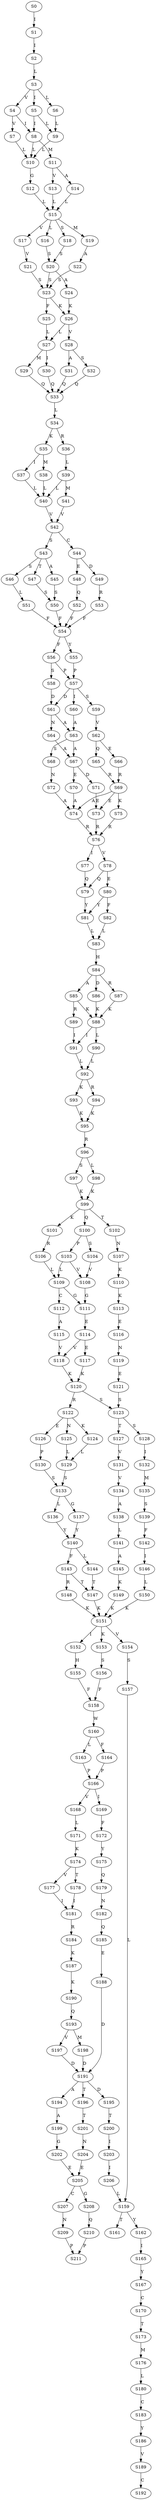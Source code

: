strict digraph  {
	S0 -> S1 [ label = I ];
	S1 -> S2 [ label = I ];
	S2 -> S3 [ label = L ];
	S3 -> S4 [ label = V ];
	S3 -> S5 [ label = I ];
	S3 -> S6 [ label = L ];
	S4 -> S7 [ label = V ];
	S4 -> S8 [ label = I ];
	S5 -> S9 [ label = L ];
	S5 -> S8 [ label = I ];
	S6 -> S9 [ label = L ];
	S7 -> S10 [ label = L ];
	S8 -> S11 [ label = M ];
	S8 -> S10 [ label = L ];
	S9 -> S10 [ label = L ];
	S10 -> S12 [ label = G ];
	S11 -> S13 [ label = V ];
	S11 -> S14 [ label = A ];
	S12 -> S15 [ label = L ];
	S13 -> S15 [ label = L ];
	S14 -> S15 [ label = L ];
	S15 -> S16 [ label = L ];
	S15 -> S17 [ label = V ];
	S15 -> S18 [ label = S ];
	S15 -> S19 [ label = M ];
	S16 -> S20 [ label = S ];
	S17 -> S21 [ label = V ];
	S18 -> S20 [ label = S ];
	S19 -> S22 [ label = A ];
	S20 -> S23 [ label = S ];
	S20 -> S24 [ label = A ];
	S21 -> S23 [ label = S ];
	S22 -> S23 [ label = S ];
	S23 -> S25 [ label = F ];
	S23 -> S26 [ label = K ];
	S24 -> S26 [ label = K ];
	S25 -> S27 [ label = L ];
	S26 -> S28 [ label = V ];
	S26 -> S27 [ label = L ];
	S27 -> S29 [ label = M ];
	S27 -> S30 [ label = I ];
	S28 -> S31 [ label = A ];
	S28 -> S32 [ label = S ];
	S29 -> S33 [ label = Q ];
	S30 -> S33 [ label = Q ];
	S31 -> S33 [ label = Q ];
	S32 -> S33 [ label = Q ];
	S33 -> S34 [ label = L ];
	S34 -> S35 [ label = K ];
	S34 -> S36 [ label = R ];
	S35 -> S37 [ label = I ];
	S35 -> S38 [ label = M ];
	S36 -> S39 [ label = L ];
	S37 -> S40 [ label = L ];
	S38 -> S40 [ label = L ];
	S39 -> S40 [ label = L ];
	S39 -> S41 [ label = M ];
	S40 -> S42 [ label = V ];
	S41 -> S42 [ label = V ];
	S42 -> S43 [ label = S ];
	S42 -> S44 [ label = C ];
	S43 -> S45 [ label = A ];
	S43 -> S46 [ label = S ];
	S43 -> S47 [ label = T ];
	S44 -> S48 [ label = E ];
	S44 -> S49 [ label = D ];
	S45 -> S50 [ label = S ];
	S46 -> S51 [ label = L ];
	S47 -> S50 [ label = S ];
	S48 -> S52 [ label = Q ];
	S49 -> S53 [ label = R ];
	S50 -> S54 [ label = F ];
	S51 -> S54 [ label = F ];
	S52 -> S54 [ label = F ];
	S53 -> S54 [ label = F ];
	S54 -> S55 [ label = Y ];
	S54 -> S56 [ label = F ];
	S55 -> S57 [ label = P ];
	S56 -> S57 [ label = P ];
	S56 -> S58 [ label = S ];
	S57 -> S59 [ label = S ];
	S57 -> S60 [ label = I ];
	S57 -> S61 [ label = D ];
	S58 -> S61 [ label = D ];
	S59 -> S62 [ label = V ];
	S60 -> S63 [ label = A ];
	S61 -> S64 [ label = N ];
	S61 -> S63 [ label = A ];
	S62 -> S65 [ label = Q ];
	S62 -> S66 [ label = E ];
	S63 -> S67 [ label = A ];
	S63 -> S68 [ label = S ];
	S64 -> S67 [ label = A ];
	S65 -> S69 [ label = R ];
	S66 -> S69 [ label = R ];
	S67 -> S70 [ label = E ];
	S67 -> S71 [ label = D ];
	S68 -> S72 [ label = N ];
	S69 -> S73 [ label = E ];
	S69 -> S74 [ label = A ];
	S69 -> S75 [ label = K ];
	S70 -> S74 [ label = A ];
	S71 -> S73 [ label = E ];
	S72 -> S74 [ label = A ];
	S73 -> S76 [ label = R ];
	S74 -> S76 [ label = R ];
	S75 -> S76 [ label = R ];
	S76 -> S77 [ label = I ];
	S76 -> S78 [ label = V ];
	S77 -> S79 [ label = Q ];
	S78 -> S80 [ label = E ];
	S78 -> S79 [ label = Q ];
	S79 -> S81 [ label = Y ];
	S80 -> S81 [ label = Y ];
	S80 -> S82 [ label = F ];
	S81 -> S83 [ label = L ];
	S82 -> S83 [ label = L ];
	S83 -> S84 [ label = H ];
	S84 -> S85 [ label = A ];
	S84 -> S86 [ label = D ];
	S84 -> S87 [ label = R ];
	S85 -> S88 [ label = K ];
	S85 -> S89 [ label = R ];
	S86 -> S88 [ label = K ];
	S87 -> S88 [ label = K ];
	S88 -> S90 [ label = L ];
	S88 -> S91 [ label = I ];
	S89 -> S91 [ label = I ];
	S90 -> S92 [ label = L ];
	S91 -> S92 [ label = L ];
	S92 -> S93 [ label = K ];
	S92 -> S94 [ label = R ];
	S93 -> S95 [ label = K ];
	S94 -> S95 [ label = K ];
	S95 -> S96 [ label = R ];
	S96 -> S97 [ label = S ];
	S96 -> S98 [ label = L ];
	S97 -> S99 [ label = K ];
	S98 -> S99 [ label = K ];
	S99 -> S100 [ label = Q ];
	S99 -> S101 [ label = K ];
	S99 -> S102 [ label = T ];
	S100 -> S103 [ label = P ];
	S100 -> S104 [ label = S ];
	S101 -> S106 [ label = R ];
	S102 -> S107 [ label = N ];
	S103 -> S108 [ label = V ];
	S103 -> S109 [ label = L ];
	S104 -> S108 [ label = V ];
	S106 -> S109 [ label = L ];
	S107 -> S110 [ label = K ];
	S108 -> S111 [ label = G ];
	S109 -> S112 [ label = C ];
	S109 -> S111 [ label = G ];
	S110 -> S113 [ label = K ];
	S111 -> S114 [ label = E ];
	S112 -> S115 [ label = A ];
	S113 -> S116 [ label = E ];
	S114 -> S117 [ label = E ];
	S114 -> S118 [ label = V ];
	S115 -> S118 [ label = V ];
	S116 -> S119 [ label = N ];
	S117 -> S120 [ label = K ];
	S118 -> S120 [ label = K ];
	S119 -> S121 [ label = E ];
	S120 -> S122 [ label = R ];
	S120 -> S123 [ label = S ];
	S121 -> S123 [ label = S ];
	S122 -> S124 [ label = K ];
	S122 -> S125 [ label = N ];
	S122 -> S126 [ label = E ];
	S123 -> S127 [ label = T ];
	S123 -> S128 [ label = S ];
	S124 -> S129 [ label = L ];
	S125 -> S129 [ label = L ];
	S126 -> S130 [ label = P ];
	S127 -> S131 [ label = V ];
	S128 -> S132 [ label = I ];
	S129 -> S133 [ label = S ];
	S130 -> S133 [ label = S ];
	S131 -> S134 [ label = V ];
	S132 -> S135 [ label = M ];
	S133 -> S136 [ label = L ];
	S133 -> S137 [ label = G ];
	S134 -> S138 [ label = A ];
	S135 -> S139 [ label = S ];
	S136 -> S140 [ label = Y ];
	S137 -> S140 [ label = Y ];
	S138 -> S141 [ label = L ];
	S139 -> S142 [ label = F ];
	S140 -> S143 [ label = F ];
	S140 -> S144 [ label = L ];
	S141 -> S145 [ label = A ];
	S142 -> S146 [ label = I ];
	S143 -> S147 [ label = T ];
	S143 -> S148 [ label = R ];
	S144 -> S147 [ label = T ];
	S145 -> S149 [ label = K ];
	S146 -> S150 [ label = L ];
	S147 -> S151 [ label = K ];
	S148 -> S151 [ label = K ];
	S149 -> S151 [ label = K ];
	S150 -> S151 [ label = K ];
	S151 -> S152 [ label = I ];
	S151 -> S153 [ label = K ];
	S151 -> S154 [ label = V ];
	S152 -> S155 [ label = H ];
	S153 -> S156 [ label = S ];
	S154 -> S157 [ label = S ];
	S155 -> S158 [ label = F ];
	S156 -> S158 [ label = F ];
	S157 -> S159 [ label = L ];
	S158 -> S160 [ label = W ];
	S159 -> S161 [ label = T ];
	S159 -> S162 [ label = Y ];
	S160 -> S163 [ label = L ];
	S160 -> S164 [ label = F ];
	S162 -> S165 [ label = I ];
	S163 -> S166 [ label = P ];
	S164 -> S166 [ label = P ];
	S165 -> S167 [ label = Y ];
	S166 -> S168 [ label = V ];
	S166 -> S169 [ label = I ];
	S167 -> S170 [ label = C ];
	S168 -> S171 [ label = L ];
	S169 -> S172 [ label = F ];
	S170 -> S173 [ label = T ];
	S171 -> S174 [ label = K ];
	S172 -> S175 [ label = Y ];
	S173 -> S176 [ label = M ];
	S174 -> S177 [ label = V ];
	S174 -> S178 [ label = T ];
	S175 -> S179 [ label = Q ];
	S176 -> S180 [ label = L ];
	S177 -> S181 [ label = I ];
	S178 -> S181 [ label = I ];
	S179 -> S182 [ label = N ];
	S180 -> S183 [ label = C ];
	S181 -> S184 [ label = R ];
	S182 -> S185 [ label = Q ];
	S183 -> S186 [ label = Y ];
	S184 -> S187 [ label = K ];
	S185 -> S188 [ label = E ];
	S186 -> S189 [ label = V ];
	S187 -> S190 [ label = K ];
	S188 -> S191 [ label = D ];
	S189 -> S192 [ label = C ];
	S190 -> S193 [ label = Q ];
	S191 -> S194 [ label = A ];
	S191 -> S195 [ label = D ];
	S191 -> S196 [ label = T ];
	S193 -> S197 [ label = V ];
	S193 -> S198 [ label = M ];
	S194 -> S199 [ label = A ];
	S195 -> S200 [ label = T ];
	S196 -> S201 [ label = T ];
	S197 -> S191 [ label = D ];
	S198 -> S191 [ label = D ];
	S199 -> S202 [ label = G ];
	S200 -> S203 [ label = I ];
	S201 -> S204 [ label = N ];
	S202 -> S205 [ label = E ];
	S203 -> S206 [ label = I ];
	S204 -> S205 [ label = E ];
	S205 -> S207 [ label = C ];
	S205 -> S208 [ label = G ];
	S206 -> S159 [ label = L ];
	S207 -> S209 [ label = N ];
	S208 -> S210 [ label = Q ];
	S209 -> S211 [ label = P ];
	S210 -> S211 [ label = P ];
}
